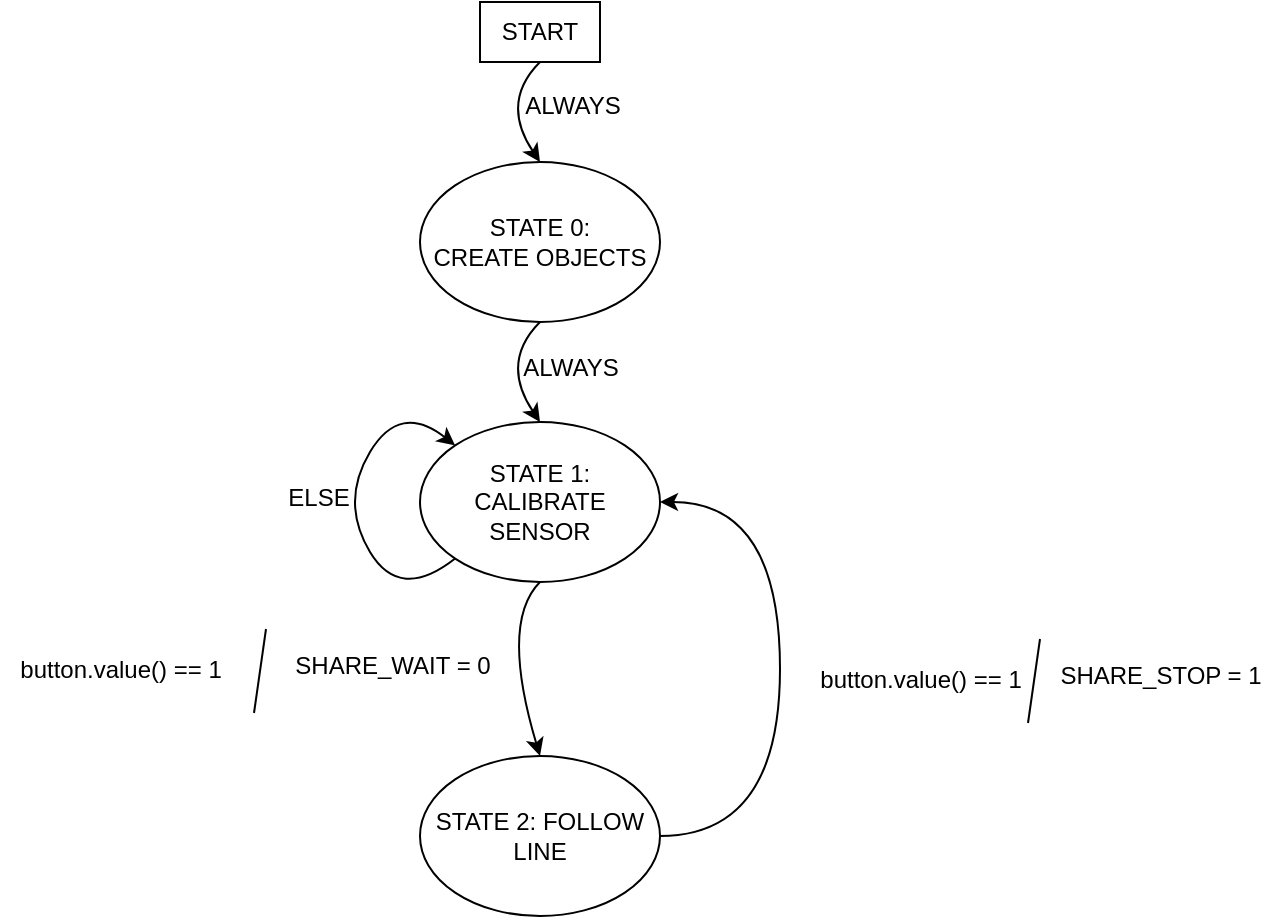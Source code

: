 <mxfile version="26.0.14">
  <diagram name="Page-1" id="CH_rz6mtZmloL91EuGOy">
    <mxGraphModel dx="497" dy="893" grid="1" gridSize="10" guides="1" tooltips="1" connect="1" arrows="1" fold="1" page="1" pageScale="1" pageWidth="850" pageHeight="1100" math="0" shadow="0">
      <root>
        <mxCell id="0" />
        <mxCell id="1" parent="0" />
        <mxCell id="OAEr4lpNUEm3LDWk9QwF-1" value="&lt;div&gt;STATE 0:&lt;/div&gt;&lt;div&gt;CREATE OBJECTS&lt;br&gt;&lt;/div&gt;" style="ellipse;whiteSpace=wrap;html=1;" parent="1" vertex="1">
          <mxGeometry x="360" y="330" width="120" height="80" as="geometry" />
        </mxCell>
        <mxCell id="OAEr4lpNUEm3LDWk9QwF-2" value="START" style="rounded=0;whiteSpace=wrap;html=1;" parent="1" vertex="1">
          <mxGeometry x="390" y="250" width="60" height="30" as="geometry" />
        </mxCell>
        <mxCell id="OAEr4lpNUEm3LDWk9QwF-3" value="&lt;div&gt;STATE 1:&lt;/div&gt;&lt;div&gt;CALIBRATE SENSOR&lt;/div&gt;" style="ellipse;whiteSpace=wrap;html=1;" parent="1" vertex="1">
          <mxGeometry x="360" y="460" width="120" height="80" as="geometry" />
        </mxCell>
        <mxCell id="OAEr4lpNUEm3LDWk9QwF-12" style="edgeStyle=orthogonalEdgeStyle;rounded=0;orthogonalLoop=1;jettySize=auto;html=1;exitX=1;exitY=0.5;exitDx=0;exitDy=0;entryX=1;entryY=0.5;entryDx=0;entryDy=0;curved=1;" parent="1" source="OAEr4lpNUEm3LDWk9QwF-4" target="OAEr4lpNUEm3LDWk9QwF-3" edge="1">
          <mxGeometry relative="1" as="geometry">
            <Array as="points">
              <mxPoint x="540" y="667" />
              <mxPoint x="540" y="500" />
            </Array>
          </mxGeometry>
        </mxCell>
        <mxCell id="OAEr4lpNUEm3LDWk9QwF-4" value="STATE 2: FOLLOW LINE " style="ellipse;whiteSpace=wrap;html=1;" parent="1" vertex="1">
          <mxGeometry x="360" y="627" width="120" height="80" as="geometry" />
        </mxCell>
        <mxCell id="OAEr4lpNUEm3LDWk9QwF-9" value="ALWAYS" style="text;html=1;align=center;verticalAlign=middle;resizable=0;points=[];autosize=1;strokeColor=none;fillColor=none;" parent="1" vertex="1">
          <mxGeometry x="400" y="418" width="70" height="30" as="geometry" />
        </mxCell>
        <mxCell id="OAEr4lpNUEm3LDWk9QwF-11" value="button.value() == 1" style="text;html=1;align=center;verticalAlign=middle;resizable=0;points=[];autosize=1;strokeColor=none;fillColor=none;" parent="1" vertex="1">
          <mxGeometry x="150" y="568.5" width="120" height="30" as="geometry" />
        </mxCell>
        <mxCell id="OAEr4lpNUEm3LDWk9QwF-14" value="" style="curved=1;endArrow=classic;html=1;rounded=0;entryX=0.5;entryY=0;entryDx=0;entryDy=0;exitX=0.5;exitY=1;exitDx=0;exitDy=0;" parent="1" source="OAEr4lpNUEm3LDWk9QwF-2" target="OAEr4lpNUEm3LDWk9QwF-1" edge="1">
          <mxGeometry width="50" height="50" relative="1" as="geometry">
            <mxPoint x="350" y="350" as="sourcePoint" />
            <mxPoint x="400" y="300" as="targetPoint" />
            <Array as="points">
              <mxPoint x="400" y="300" />
            </Array>
          </mxGeometry>
        </mxCell>
        <mxCell id="OAEr4lpNUEm3LDWk9QwF-17" value="" style="curved=1;endArrow=classic;html=1;rounded=0;entryX=0.5;entryY=0;entryDx=0;entryDy=0;exitX=0.5;exitY=1;exitDx=0;exitDy=0;" parent="1" source="OAEr4lpNUEm3LDWk9QwF-1" target="OAEr4lpNUEm3LDWk9QwF-3" edge="1">
          <mxGeometry width="50" height="50" relative="1" as="geometry">
            <mxPoint x="400" y="398" as="sourcePoint" />
            <mxPoint x="400" y="448" as="targetPoint" />
            <Array as="points">
              <mxPoint x="400" y="430" />
            </Array>
          </mxGeometry>
        </mxCell>
        <mxCell id="OAEr4lpNUEm3LDWk9QwF-18" value="ALWAYS" style="text;html=1;align=center;verticalAlign=middle;resizable=0;points=[];autosize=1;strokeColor=none;fillColor=none;" parent="1" vertex="1">
          <mxGeometry x="401" y="287" width="70" height="30" as="geometry" />
        </mxCell>
        <mxCell id="OAEr4lpNUEm3LDWk9QwF-19" value="" style="curved=1;endArrow=classic;html=1;rounded=0;entryX=0.5;entryY=0;entryDx=0;entryDy=0;exitX=0.5;exitY=1;exitDx=0;exitDy=0;" parent="1" source="OAEr4lpNUEm3LDWk9QwF-3" target="OAEr4lpNUEm3LDWk9QwF-4" edge="1">
          <mxGeometry width="50" height="50" relative="1" as="geometry">
            <mxPoint x="410" y="525" as="sourcePoint" />
            <mxPoint x="410" y="575" as="targetPoint" />
            <Array as="points">
              <mxPoint x="400" y="560" />
            </Array>
          </mxGeometry>
        </mxCell>
        <mxCell id="OAEr4lpNUEm3LDWk9QwF-20" value="button.value() == 1" style="text;html=1;align=center;verticalAlign=middle;resizable=0;points=[];autosize=1;strokeColor=none;fillColor=none;" parent="1" vertex="1">
          <mxGeometry x="550" y="573.5" width="120" height="30" as="geometry" />
        </mxCell>
        <mxCell id="OAEr4lpNUEm3LDWk9QwF-23" value="" style="curved=1;endArrow=classic;html=1;rounded=0;exitX=0;exitY=1;exitDx=0;exitDy=0;entryX=0;entryY=0;entryDx=0;entryDy=0;" parent="1" source="OAEr4lpNUEm3LDWk9QwF-3" target="OAEr4lpNUEm3LDWk9QwF-3" edge="1">
          <mxGeometry width="50" height="50" relative="1" as="geometry">
            <mxPoint x="350" y="530" as="sourcePoint" />
            <mxPoint x="400" y="480" as="targetPoint" />
            <Array as="points">
              <mxPoint x="350" y="550" />
              <mxPoint x="320" y="500" />
              <mxPoint x="350" y="450" />
            </Array>
          </mxGeometry>
        </mxCell>
        <mxCell id="OAEr4lpNUEm3LDWk9QwF-24" value="ELSE" style="text;html=1;align=center;verticalAlign=middle;resizable=0;points=[];autosize=1;strokeColor=none;fillColor=none;" parent="1" vertex="1">
          <mxGeometry x="284" y="483" width="50" height="30" as="geometry" />
        </mxCell>
        <mxCell id="zEx5gcNuVbIrO3sxtCNw-2" value="&lt;div&gt;SHARE_WAIT = 0&lt;/div&gt;&lt;div&gt;&lt;br&gt;&lt;/div&gt;" style="text;html=1;align=center;verticalAlign=middle;resizable=0;points=[];autosize=1;strokeColor=none;fillColor=none;" parent="1" vertex="1">
          <mxGeometry x="286" y="568.5" width="120" height="40" as="geometry" />
        </mxCell>
        <mxCell id="zEx5gcNuVbIrO3sxtCNw-3" value="" style="endArrow=none;html=1;rounded=0;" parent="1" edge="1">
          <mxGeometry width="50" height="50" relative="1" as="geometry">
            <mxPoint x="277" y="605.5" as="sourcePoint" />
            <mxPoint x="283" y="563.5" as="targetPoint" />
          </mxGeometry>
        </mxCell>
        <mxCell id="x6wBlU1FlwUUPDKNiJc7-1" value="" style="endArrow=none;html=1;rounded=0;" edge="1" parent="1">
          <mxGeometry width="50" height="50" relative="1" as="geometry">
            <mxPoint x="664" y="610.5" as="sourcePoint" />
            <mxPoint x="670" y="568.5" as="targetPoint" />
          </mxGeometry>
        </mxCell>
        <mxCell id="x6wBlU1FlwUUPDKNiJc7-2" value="&lt;div&gt;SHARE_STOP = 1&lt;/div&gt;&lt;div&gt;&lt;br&gt;&lt;/div&gt;" style="text;html=1;align=center;verticalAlign=middle;resizable=0;points=[];autosize=1;strokeColor=none;fillColor=none;" vertex="1" parent="1">
          <mxGeometry x="670" y="573.5" width="120" height="40" as="geometry" />
        </mxCell>
      </root>
    </mxGraphModel>
  </diagram>
</mxfile>
